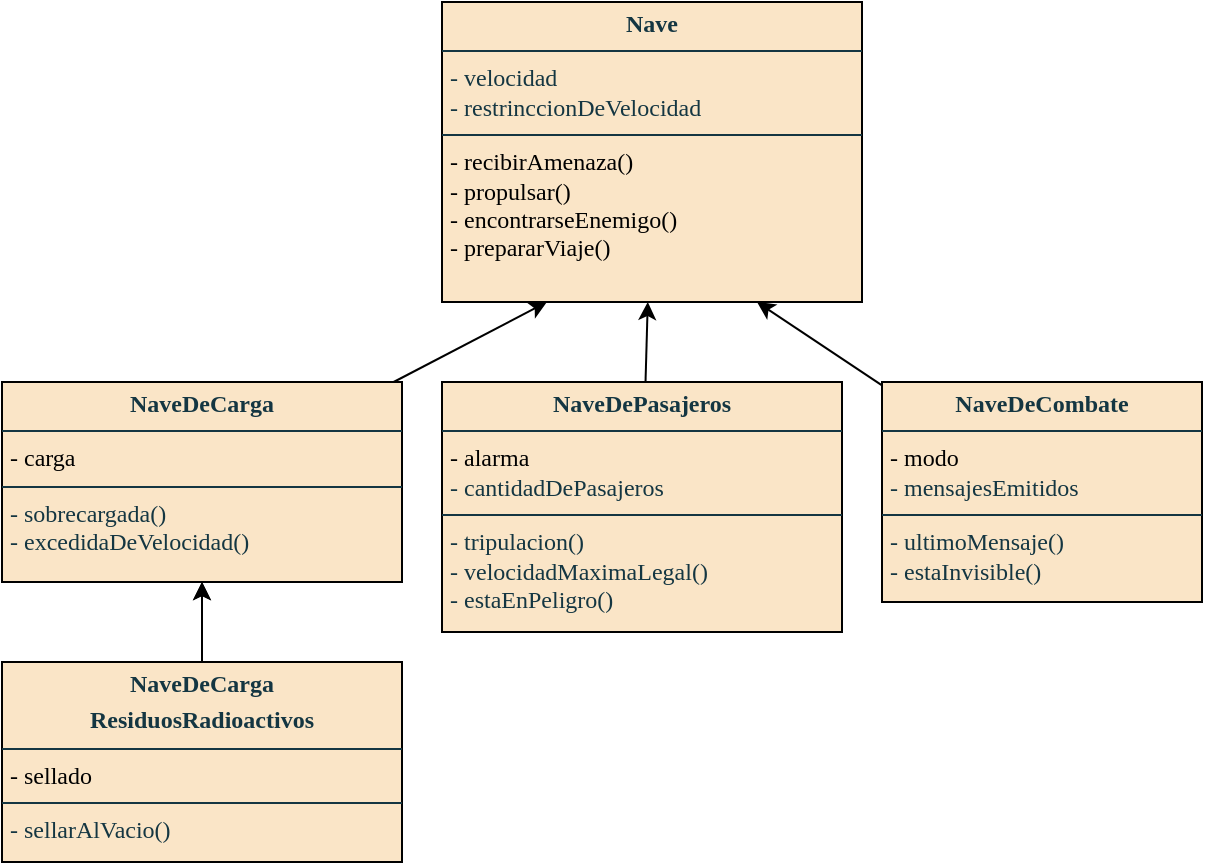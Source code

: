 <mxfile>
    <diagram name="Página-1" id="QPEcwGirafsMnVvdCzHs">
        <mxGraphModel dx="1086" dy="618" grid="1" gridSize="10" guides="1" tooltips="1" connect="1" arrows="1" fold="1" page="1" pageScale="1" pageWidth="827" pageHeight="1169" background="none" math="0" shadow="0">
            <root>
                <mxCell id="0"/>
                <mxCell id="1" parent="0"/>
                <mxCell id="HnBfMVS-mxKotKTHEgzx-37" style="rounded=0;orthogonalLoop=1;jettySize=auto;html=1;entryX=0.25;entryY=1;entryDx=0;entryDy=0;strokeColor=#000000;fontColor=#143642;fillColor=#FAE5C7;" parent="1" source="HnBfMVS-mxKotKTHEgzx-17" target="HnBfMVS-mxKotKTHEgzx-21" edge="1">
                    <mxGeometry relative="1" as="geometry"/>
                </mxCell>
                <mxCell id="HnBfMVS-mxKotKTHEgzx-17" value="&lt;p style=&quot;margin:0px;margin-top:4px;text-align:center;&quot;&gt;&lt;b&gt;&lt;font face=&quot;Monocraft&quot;&gt;NaveDeCarga&lt;/font&gt;&lt;/b&gt;&lt;/p&gt;&lt;hr size=&quot;1&quot; style=&quot;border-style:solid;&quot;&gt;&lt;p style=&quot;margin:0px;margin-left:4px;&quot;&gt;&lt;span style=&quot;background-color: transparent; color: light-dark(rgb(0, 0, 0), rgb(255, 255, 255));&quot;&gt;&lt;font face=&quot;Monocraft&quot;&gt;- carga&lt;/font&gt;&lt;/span&gt;&lt;/p&gt;&lt;hr size=&quot;1&quot; style=&quot;border-style:solid;&quot;&gt;&lt;p style=&quot;margin:0px;margin-left:4px;&quot;&gt;&lt;font face=&quot;Monocraft&quot;&gt;- sobrecargada()&lt;/font&gt;&lt;/p&gt;&lt;p style=&quot;margin:0px;margin-left:4px;&quot;&gt;&lt;font face=&quot;Monocraft&quot;&gt;- excedidaDeVelocidad()&lt;/font&gt;&lt;/p&gt;" style="verticalAlign=top;align=left;overflow=fill;html=1;whiteSpace=wrap;labelBackgroundColor=none;fillColor=#FAE5C7;strokeColor=#000000;fontColor=#143642;rounded=0;" parent="1" vertex="1">
                    <mxGeometry x="10" y="210" width="200" height="100" as="geometry"/>
                </mxCell>
                <mxCell id="HnBfMVS-mxKotKTHEgzx-36" value="" style="rounded=0;orthogonalLoop=1;jettySize=auto;html=1;strokeColor=#000000;fontColor=#143642;fillColor=#FAE5C7;" parent="1" source="HnBfMVS-mxKotKTHEgzx-18" target="HnBfMVS-mxKotKTHEgzx-21" edge="1">
                    <mxGeometry relative="1" as="geometry"/>
                </mxCell>
                <mxCell id="HnBfMVS-mxKotKTHEgzx-18" value="&lt;p style=&quot;margin:0px;margin-top:4px;text-align:center;&quot;&gt;&lt;b&gt;&lt;font face=&quot;Monocraft&quot;&gt;NaveDePasajeros&lt;/font&gt;&lt;/b&gt;&lt;/p&gt;&lt;hr size=&quot;1&quot; style=&quot;border-style:solid;&quot;&gt;&lt;p style=&quot;margin:0px;margin-left:4px;&quot;&gt;&lt;span style=&quot;background-color: transparent; color: light-dark(rgb(0, 0, 0), rgb(255, 255, 255));&quot;&gt;&lt;font face=&quot;Monocraft&quot;&gt;- alarma&lt;/font&gt;&lt;/span&gt;&lt;/p&gt;&lt;p style=&quot;margin:0px;margin-left:4px;&quot;&gt;&lt;font face=&quot;Monocraft&quot;&gt;- cantidadDePasajeros&lt;/font&gt;&lt;/p&gt;&lt;hr size=&quot;1&quot; style=&quot;border-style:solid;&quot;&gt;&lt;p style=&quot;margin:0px;margin-left:4px;&quot;&gt;&lt;font face=&quot;Monocraft&quot;&gt;- tripulacion()&lt;/font&gt;&lt;/p&gt;&lt;p style=&quot;margin:0px;margin-left:4px;&quot;&gt;&lt;font face=&quot;Monocraft&quot;&gt;- velocidadMaximaLegal()&lt;/font&gt;&lt;/p&gt;&lt;p style=&quot;margin:0px;margin-left:4px;&quot;&gt;&lt;font face=&quot;Monocraft&quot;&gt;- estaEnPeligro()&lt;/font&gt;&lt;/p&gt;" style="verticalAlign=top;align=left;overflow=fill;html=1;whiteSpace=wrap;labelBackgroundColor=none;fillColor=#FAE5C7;strokeColor=#000000;fontColor=#143642;rounded=0;" parent="1" vertex="1">
                    <mxGeometry x="230" y="210" width="200" height="125" as="geometry"/>
                </mxCell>
                <mxCell id="HnBfMVS-mxKotKTHEgzx-38" style="rounded=0;orthogonalLoop=1;jettySize=auto;html=1;entryX=0.75;entryY=1;entryDx=0;entryDy=0;strokeColor=#000000;fontColor=#143642;fillColor=#FAE5C7;" parent="1" source="HnBfMVS-mxKotKTHEgzx-19" target="HnBfMVS-mxKotKTHEgzx-21" edge="1">
                    <mxGeometry relative="1" as="geometry"/>
                </mxCell>
                <mxCell id="HnBfMVS-mxKotKTHEgzx-19" value="&lt;p style=&quot;margin:0px;margin-top:4px;text-align:center;&quot;&gt;&lt;b&gt;&lt;font face=&quot;Monocraft&quot;&gt;NaveDeCombate&lt;/font&gt;&lt;/b&gt;&lt;/p&gt;&lt;hr size=&quot;1&quot; style=&quot;border-style:solid;&quot;&gt;&lt;p style=&quot;margin:0px;margin-left:4px;&quot;&gt;&lt;span style=&quot;background-color: transparent; color: light-dark(rgb(0, 0, 0), rgb(255, 255, 255));&quot;&gt;&lt;font face=&quot;Monocraft&quot;&gt;- modo&lt;/font&gt;&lt;/span&gt;&lt;/p&gt;&lt;p style=&quot;margin:0px;margin-left:4px;&quot;&gt;&lt;font face=&quot;Monocraft&quot;&gt;- mensajesEmitidos&lt;/font&gt;&lt;/p&gt;&lt;hr size=&quot;1&quot; style=&quot;border-style:solid;&quot;&gt;&lt;p style=&quot;margin:0px;margin-left:4px;&quot;&gt;&lt;font face=&quot;Monocraft&quot;&gt;- ultimoMensaje()&lt;/font&gt;&lt;/p&gt;&lt;p style=&quot;margin:0px;margin-left:4px;&quot;&gt;&lt;font face=&quot;Monocraft&quot;&gt;- estaInvisible()&lt;/font&gt;&lt;/p&gt;" style="verticalAlign=top;align=left;overflow=fill;html=1;whiteSpace=wrap;labelBackgroundColor=none;fillColor=#FAE5C7;strokeColor=#000000;fontColor=#143642;rounded=0;gradientColor=none;" parent="1" vertex="1">
                    <mxGeometry x="450" y="210" width="160" height="110" as="geometry"/>
                </mxCell>
                <mxCell id="HnBfMVS-mxKotKTHEgzx-21" value="&lt;p style=&quot;margin:0px;margin-top:4px;text-align:center;&quot;&gt;&lt;b&gt;&lt;font face=&quot;Monocraft&quot;&gt;Nave&lt;/font&gt;&lt;/b&gt;&lt;/p&gt;&lt;hr size=&quot;1&quot; style=&quot;border-style:solid;&quot;&gt;&lt;p style=&quot;margin:0px;margin-left:4px;&quot;&gt;&lt;font face=&quot;Monocraft&quot;&gt;- velocidad&lt;/font&gt;&lt;/p&gt;&lt;p style=&quot;margin:0px;margin-left:4px;&quot;&gt;&lt;font face=&quot;Monocraft&quot;&gt;- restrinccionDeVelocidad&lt;/font&gt;&lt;/p&gt;&lt;hr size=&quot;1&quot; style=&quot;border-style:solid;&quot;&gt;&lt;p style=&quot;margin:0px;margin-left:4px;&quot;&gt;&lt;span style=&quot;background-color: transparent; color: light-dark(rgb(0, 0, 0), rgb(255, 255, 255));&quot;&gt;&lt;font face=&quot;Monocraft&quot;&gt;- recibirAmenaza()&lt;/font&gt;&lt;/span&gt;&lt;/p&gt;&lt;p style=&quot;margin:0px;margin-left:4px;&quot;&gt;&lt;span style=&quot;background-color: transparent; color: light-dark(rgb(0, 0, 0), rgb(255, 255, 255));&quot;&gt;&lt;font face=&quot;Monocraft&quot;&gt;- propulsar()&lt;/font&gt;&lt;/span&gt;&lt;/p&gt;&lt;p style=&quot;margin:0px;margin-left:4px;&quot;&gt;&lt;span style=&quot;background-color: transparent; color: light-dark(rgb(0, 0, 0), rgb(255, 255, 255));&quot;&gt;&lt;font face=&quot;Monocraft&quot;&gt;- encontrarseEnemigo()&lt;/font&gt;&lt;/span&gt;&lt;/p&gt;&lt;p style=&quot;margin:0px;margin-left:4px;&quot;&gt;&lt;font face=&quot;Monocraft&quot; color=&quot;#000000&quot;&gt;- prepararViaje()&lt;/font&gt;&lt;/p&gt;" style="verticalAlign=top;align=left;overflow=fill;html=1;whiteSpace=wrap;labelBackgroundColor=none;fillColor=#FAE5C7;strokeColor=#000000;fontColor=#143642;rounded=0;" parent="1" vertex="1">
                    <mxGeometry x="230" y="20" width="210" height="150" as="geometry"/>
                </mxCell>
                <mxCell id="HnBfMVS-mxKotKTHEgzx-35" value="" style="edgeStyle=orthogonalEdgeStyle;rounded=0;orthogonalLoop=1;jettySize=auto;html=1;strokeColor=#000000;fontColor=#143642;fillColor=#FAE5C7;" parent="1" source="HnBfMVS-mxKotKTHEgzx-28" target="HnBfMVS-mxKotKTHEgzx-17" edge="1">
                    <mxGeometry relative="1" as="geometry"/>
                </mxCell>
                <mxCell id="HnBfMVS-mxKotKTHEgzx-39" value="" style="edgeStyle=orthogonalEdgeStyle;rounded=0;orthogonalLoop=1;jettySize=auto;html=1;strokeColor=#000000;fontColor=#143642;fillColor=#FAE5C7;" parent="1" source="HnBfMVS-mxKotKTHEgzx-28" target="HnBfMVS-mxKotKTHEgzx-17" edge="1">
                    <mxGeometry relative="1" as="geometry"/>
                </mxCell>
                <mxCell id="HnBfMVS-mxKotKTHEgzx-28" value="&lt;p style=&quot;margin:0px;margin-top:4px;text-align:center;&quot;&gt;&lt;b&gt;&lt;font face=&quot;Monocraft&quot;&gt;NaveDeCarga&lt;/font&gt;&lt;/b&gt;&lt;/p&gt;&lt;p style=&quot;margin:0px;margin-top:4px;text-align:center;&quot;&gt;&lt;b&gt;&lt;font face=&quot;Monocraft&quot;&gt;ResiduosRadioactivos&lt;/font&gt;&lt;/b&gt;&lt;/p&gt;&lt;hr size=&quot;1&quot; style=&quot;border-style:solid;&quot;&gt;&lt;p style=&quot;margin:0px;margin-left:4px;&quot;&gt;&lt;span style=&quot;background-color: transparent; color: light-dark(rgb(0, 0, 0), rgb(255, 255, 255));&quot;&gt;&lt;font face=&quot;Monocraft&quot;&gt;- sellado&lt;/font&gt;&lt;/span&gt;&lt;/p&gt;&lt;hr size=&quot;1&quot; style=&quot;border-style:solid;&quot;&gt;&lt;p style=&quot;margin:0px;margin-left:4px;&quot;&gt;&lt;font face=&quot;Monocraft&quot;&gt;- sellarAlVacio()&lt;/font&gt;&lt;/p&gt;" style="verticalAlign=top;align=left;overflow=fill;html=1;whiteSpace=wrap;labelBackgroundColor=none;fillColor=#FAE5C7;strokeColor=#000000;fontColor=#143642;rounded=0;" parent="1" vertex="1">
                    <mxGeometry x="10" y="350" width="200" height="100" as="geometry"/>
                </mxCell>
            </root>
        </mxGraphModel>
    </diagram>
</mxfile>